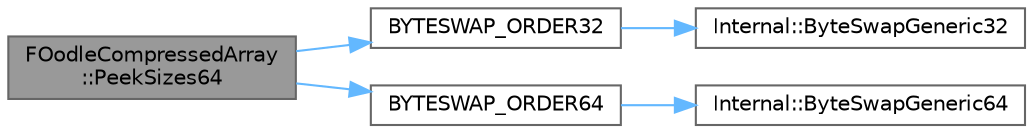 digraph "FOodleCompressedArray::PeekSizes64"
{
 // INTERACTIVE_SVG=YES
 // LATEX_PDF_SIZE
  bgcolor="transparent";
  edge [fontname=Helvetica,fontsize=10,labelfontname=Helvetica,labelfontsize=10];
  node [fontname=Helvetica,fontsize=10,shape=box,height=0.2,width=0.4];
  rankdir="LR";
  Node1 [id="Node000001",label="FOodleCompressedArray\l::PeekSizes64",height=0.2,width=0.4,color="gray40", fillcolor="grey60", style="filled", fontcolor="black",tooltip=" "];
  Node1 -> Node2 [id="edge1_Node000001_Node000002",color="steelblue1",style="solid",tooltip=" "];
  Node2 [id="Node000002",label="BYTESWAP_ORDER32",height=0.2,width=0.4,color="grey40", fillcolor="white", style="filled",URL="$dc/dd7/ByteSwap_8h.html#a277551c20306fe662a9e222f31bbfe10",tooltip=" "];
  Node2 -> Node3 [id="edge2_Node000002_Node000003",color="steelblue1",style="solid",tooltip=" "];
  Node3 [id="Node000003",label="Internal::ByteSwapGeneric32",height=0.2,width=0.4,color="grey40", fillcolor="white", style="filled",URL="$df/d93/namespaceInternal.html#ac978bf7d49dfcc14d8cf12a9bd942dc2",tooltip=" "];
  Node1 -> Node4 [id="edge3_Node000001_Node000004",color="steelblue1",style="solid",tooltip=" "];
  Node4 [id="Node000004",label="BYTESWAP_ORDER64",height=0.2,width=0.4,color="grey40", fillcolor="white", style="filled",URL="$dc/dd7/ByteSwap_8h.html#a6094731fb4f3f687278831308ea04a31",tooltip=" "];
  Node4 -> Node5 [id="edge4_Node000004_Node000005",color="steelblue1",style="solid",tooltip=" "];
  Node5 [id="Node000005",label="Internal::ByteSwapGeneric64",height=0.2,width=0.4,color="grey40", fillcolor="white", style="filled",URL="$df/d93/namespaceInternal.html#a19c0e9723d0a13dc2d67ab56a9c06eb5",tooltip=" "];
}
